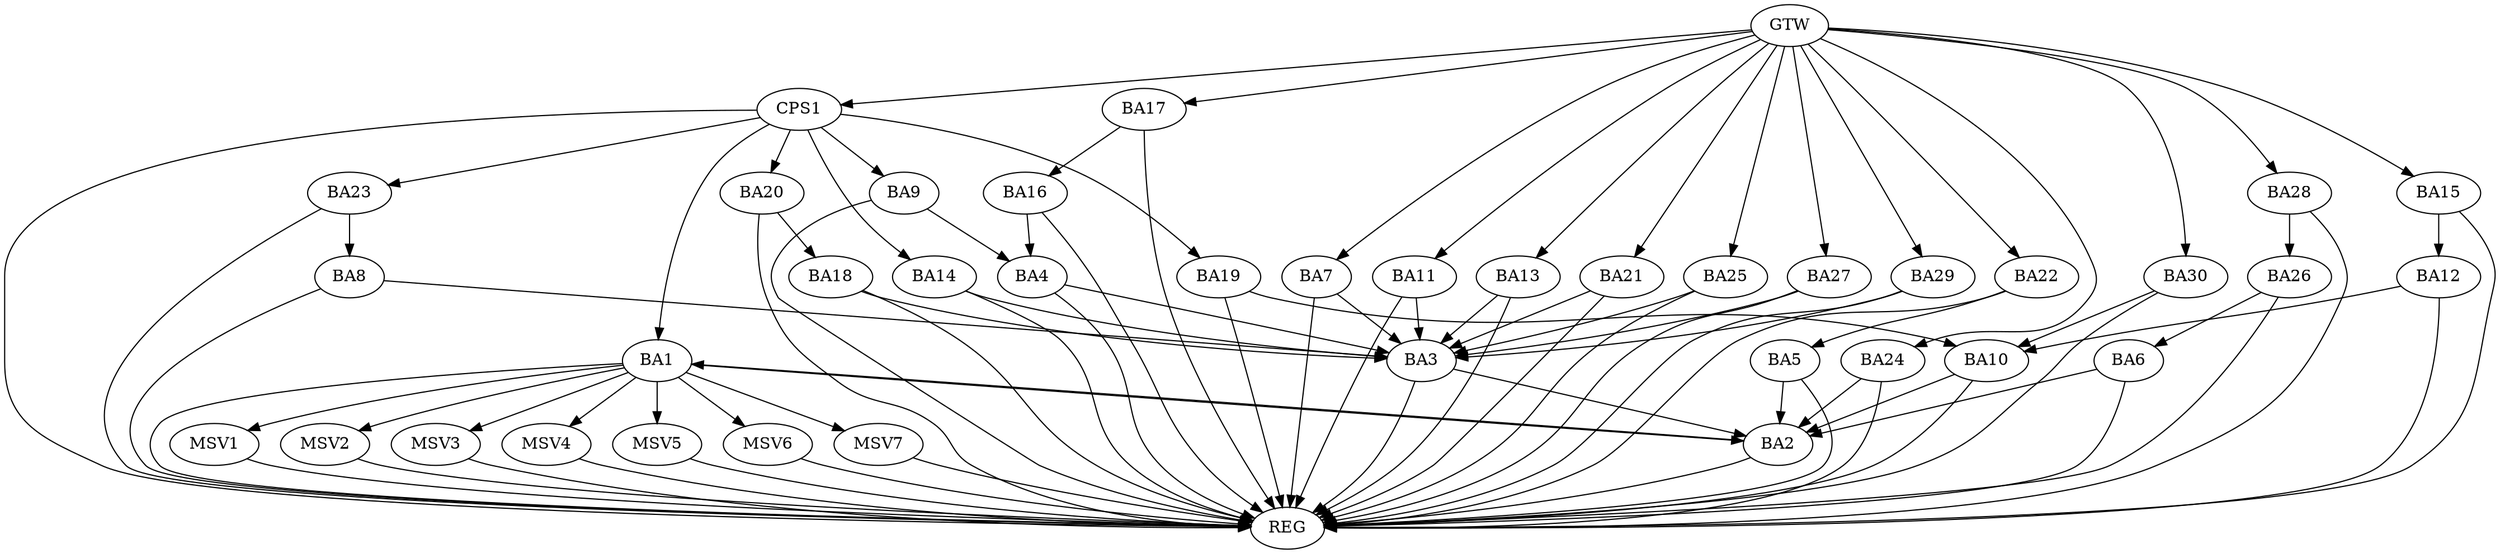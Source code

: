 strict digraph G {
  BA1 [ label="BA1" ];
  BA2 [ label="BA2" ];
  BA3 [ label="BA3" ];
  BA4 [ label="BA4" ];
  BA5 [ label="BA5" ];
  BA6 [ label="BA6" ];
  BA7 [ label="BA7" ];
  BA8 [ label="BA8" ];
  BA9 [ label="BA9" ];
  BA10 [ label="BA10" ];
  BA11 [ label="BA11" ];
  BA12 [ label="BA12" ];
  BA13 [ label="BA13" ];
  BA14 [ label="BA14" ];
  BA15 [ label="BA15" ];
  BA16 [ label="BA16" ];
  BA17 [ label="BA17" ];
  BA18 [ label="BA18" ];
  BA19 [ label="BA19" ];
  BA20 [ label="BA20" ];
  BA21 [ label="BA21" ];
  BA22 [ label="BA22" ];
  BA23 [ label="BA23" ];
  BA24 [ label="BA24" ];
  BA25 [ label="BA25" ];
  BA26 [ label="BA26" ];
  BA27 [ label="BA27" ];
  BA28 [ label="BA28" ];
  BA29 [ label="BA29" ];
  BA30 [ label="BA30" ];
  CPS1 [ label="CPS1" ];
  GTW [ label="GTW" ];
  REG [ label="REG" ];
  MSV1 [ label="MSV1" ];
  MSV2 [ label="MSV2" ];
  MSV3 [ label="MSV3" ];
  MSV4 [ label="MSV4" ];
  MSV5 [ label="MSV5" ];
  MSV6 [ label="MSV6" ];
  MSV7 [ label="MSV7" ];
  BA1 -> BA2;
  BA2 -> BA1;
  BA3 -> BA2;
  BA4 -> BA3;
  BA5 -> BA2;
  BA6 -> BA2;
  BA7 -> BA3;
  BA8 -> BA3;
  BA9 -> BA4;
  BA10 -> BA2;
  BA11 -> BA3;
  BA12 -> BA10;
  BA13 -> BA3;
  BA14 -> BA3;
  BA15 -> BA12;
  BA16 -> BA4;
  BA17 -> BA16;
  BA18 -> BA3;
  BA19 -> BA10;
  BA20 -> BA18;
  BA21 -> BA3;
  BA22 -> BA5;
  BA23 -> BA8;
  BA24 -> BA2;
  BA25 -> BA3;
  BA26 -> BA6;
  BA27 -> BA3;
  BA28 -> BA26;
  BA29 -> BA3;
  BA30 -> BA10;
  CPS1 -> BA14;
  CPS1 -> BA1;
  CPS1 -> BA20;
  CPS1 -> BA9;
  CPS1 -> BA23;
  CPS1 -> BA19;
  GTW -> BA7;
  GTW -> BA11;
  GTW -> BA13;
  GTW -> BA15;
  GTW -> BA17;
  GTW -> BA21;
  GTW -> BA22;
  GTW -> BA24;
  GTW -> BA25;
  GTW -> BA27;
  GTW -> BA28;
  GTW -> BA29;
  GTW -> BA30;
  GTW -> CPS1;
  BA1 -> REG;
  BA2 -> REG;
  BA3 -> REG;
  BA4 -> REG;
  BA5 -> REG;
  BA6 -> REG;
  BA7 -> REG;
  BA8 -> REG;
  BA9 -> REG;
  BA10 -> REG;
  BA11 -> REG;
  BA12 -> REG;
  BA13 -> REG;
  BA14 -> REG;
  BA15 -> REG;
  BA16 -> REG;
  BA17 -> REG;
  BA18 -> REG;
  BA19 -> REG;
  BA20 -> REG;
  BA21 -> REG;
  BA22 -> REG;
  BA23 -> REG;
  BA24 -> REG;
  BA25 -> REG;
  BA26 -> REG;
  BA27 -> REG;
  BA28 -> REG;
  BA29 -> REG;
  BA30 -> REG;
  CPS1 -> REG;
  BA1 -> MSV1;
  BA1 -> MSV2;
  BA1 -> MSV3;
  BA1 -> MSV4;
  MSV1 -> REG;
  MSV2 -> REG;
  MSV3 -> REG;
  MSV4 -> REG;
  BA1 -> MSV5;
  BA1 -> MSV6;
  MSV5 -> REG;
  MSV6 -> REG;
  BA1 -> MSV7;
  MSV7 -> REG;
}
